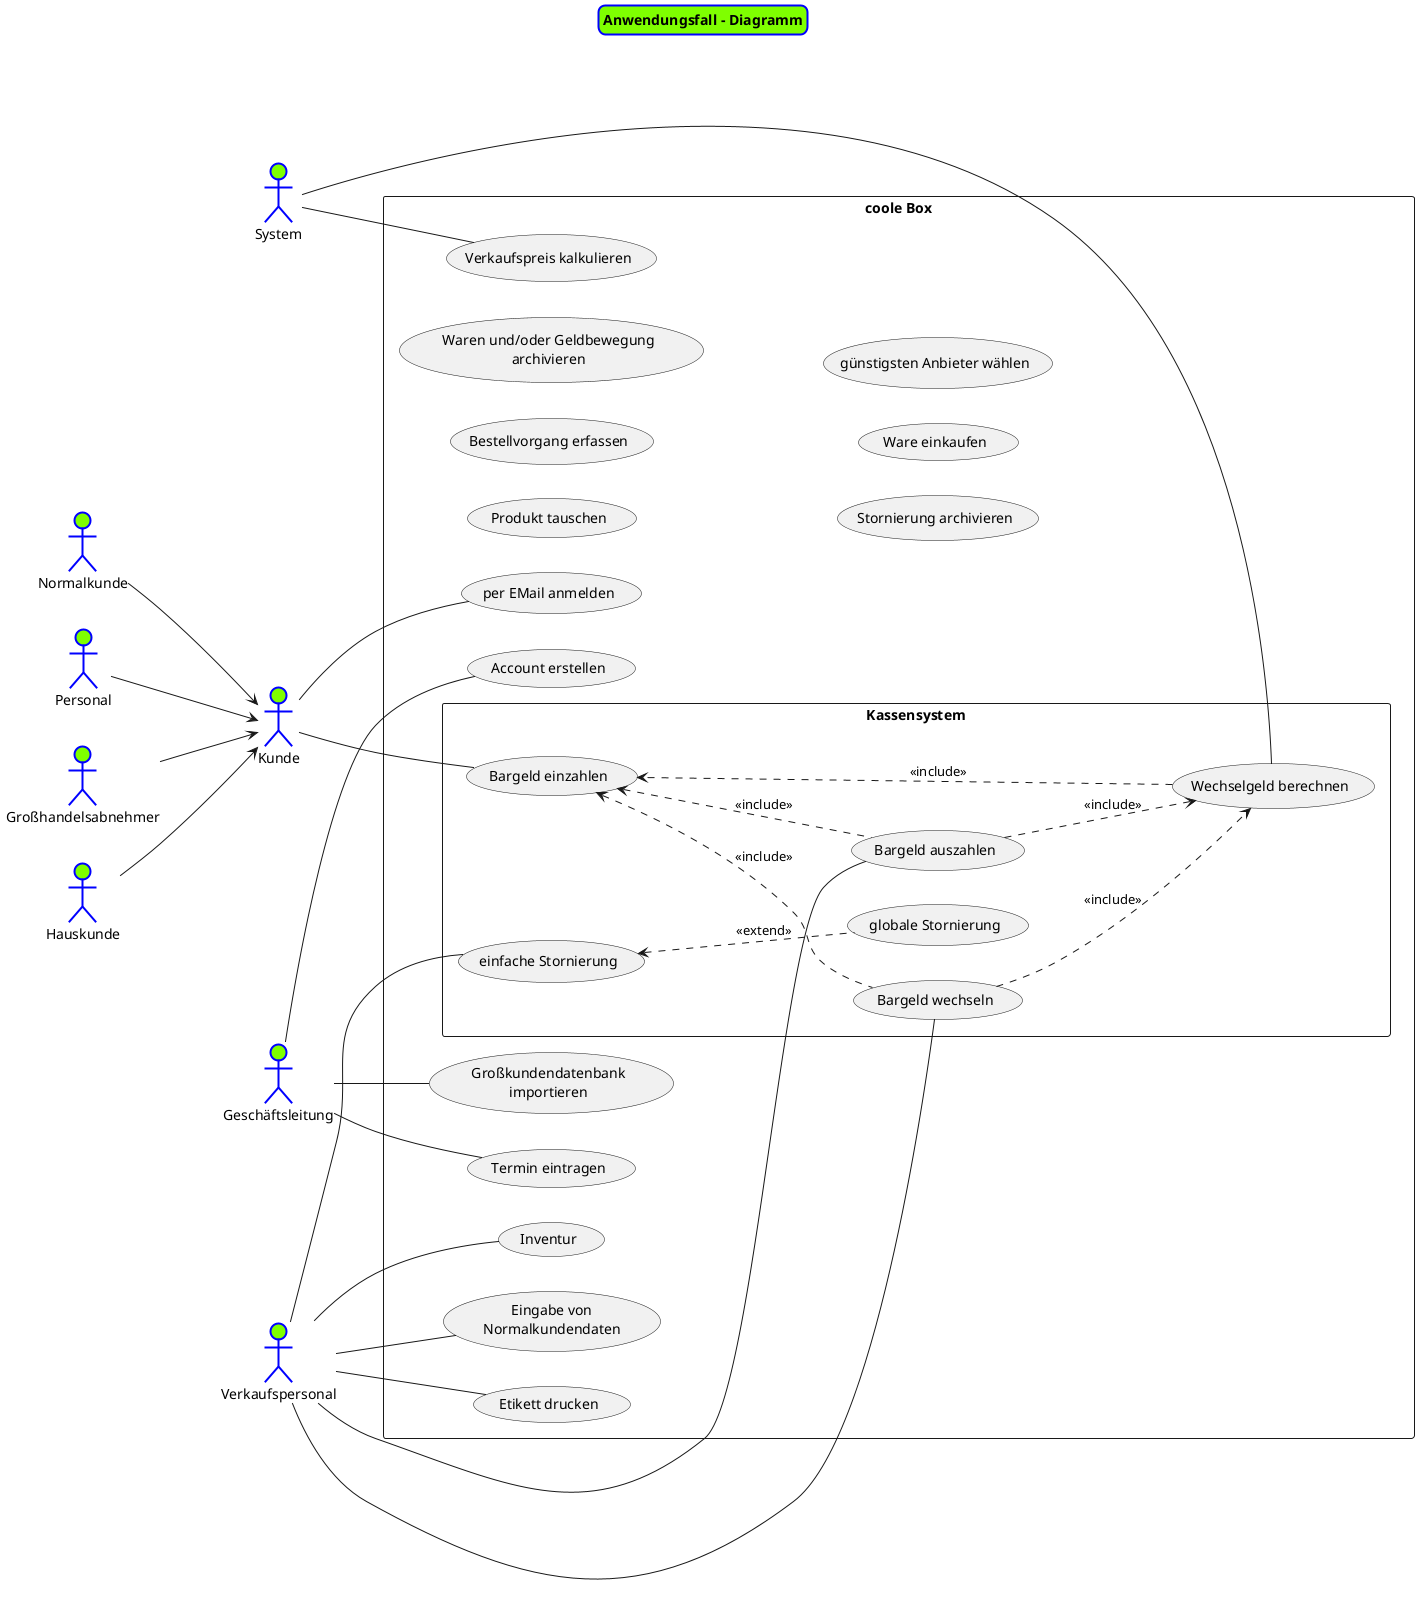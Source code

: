 @startuml
skinparam titleBorderRoundCorner 15
skinparam titleBorderThickness 2
skinparam titleBorderColor blue
skinparam titleBackgroundColor Chartreuse
'skinparam handwritten true


title Anwendungsfall - Diagramm


' === Kunden === '
:Kunde: as ku
:Normalkunde: as nku
:Personal: as pku
:Großhandelsabnehmer: as gha
:Hauskunde: as hku

left to right direction
nku --> ku
pku --> ku
gha --> ku
hku --> ku


' === Personal === '
:Verkaufspersonal: as vp
:Geschäftsleitung: as gl

' === Sonstiges === '
:System: as sys

' === Y === '
rectangle "coole Box"{
    (Inventur) as inv
    '(Pfand auszahlen)
    (per EMail anmelden) as anm
    (Account erstellen) as acc
    (Termin eintragen) as date
    
    (Produkt tauschen)
    (Großkundendatenbank\nimportieren) as grokudb_imp
    (Verkaufspreis kalkulieren) as vp_calc
    (Eingabe von\nNormalkundendaten) as eg_nkd
    (Etikett drucken) as et_dr
    (Bestellvorgang erfassen)
    (Waren und/oder Geldbewegung\narchivieren)
    (Stornierung archivieren)
    (Ware einkaufen)
    (günstigsten Anbieter wählen)


    rectangle "Kassensystem"{
            (Bargeld einzahlen) as bg_ez
            (Bargeld auszahlen) as bg_az
            (Bargeld wechseln) as bg_we
            (Wechselgeld berechnen) as we_br

            (einfache Stornierung) as l_st
            (globale Stornierung) as g_st

            gl -- date
            gl -- acc
            ku -- anm

            ku -- bg_ez

            vp -- bg_we
            vp -- bg_az
            vp -- l_st


            sys -- we_br

            bg_ez <.. bg_we: <<include>>
            bg_ez <.. bg_az: <<include>>
            bg_az ..> we_br: <<include>>
            bg_we ..> we_br: <<include>>
            we_br ..> bg_ez: <<include>>
            l_st <.. g_st: <<extend>>

        }


    '



    '
    vp -- inv
    vp -- et_dr
    vp -- eg_nkd



    '
    gl -- grokudb_imp

    '
    sys -- vp_calc





}

@enduml
